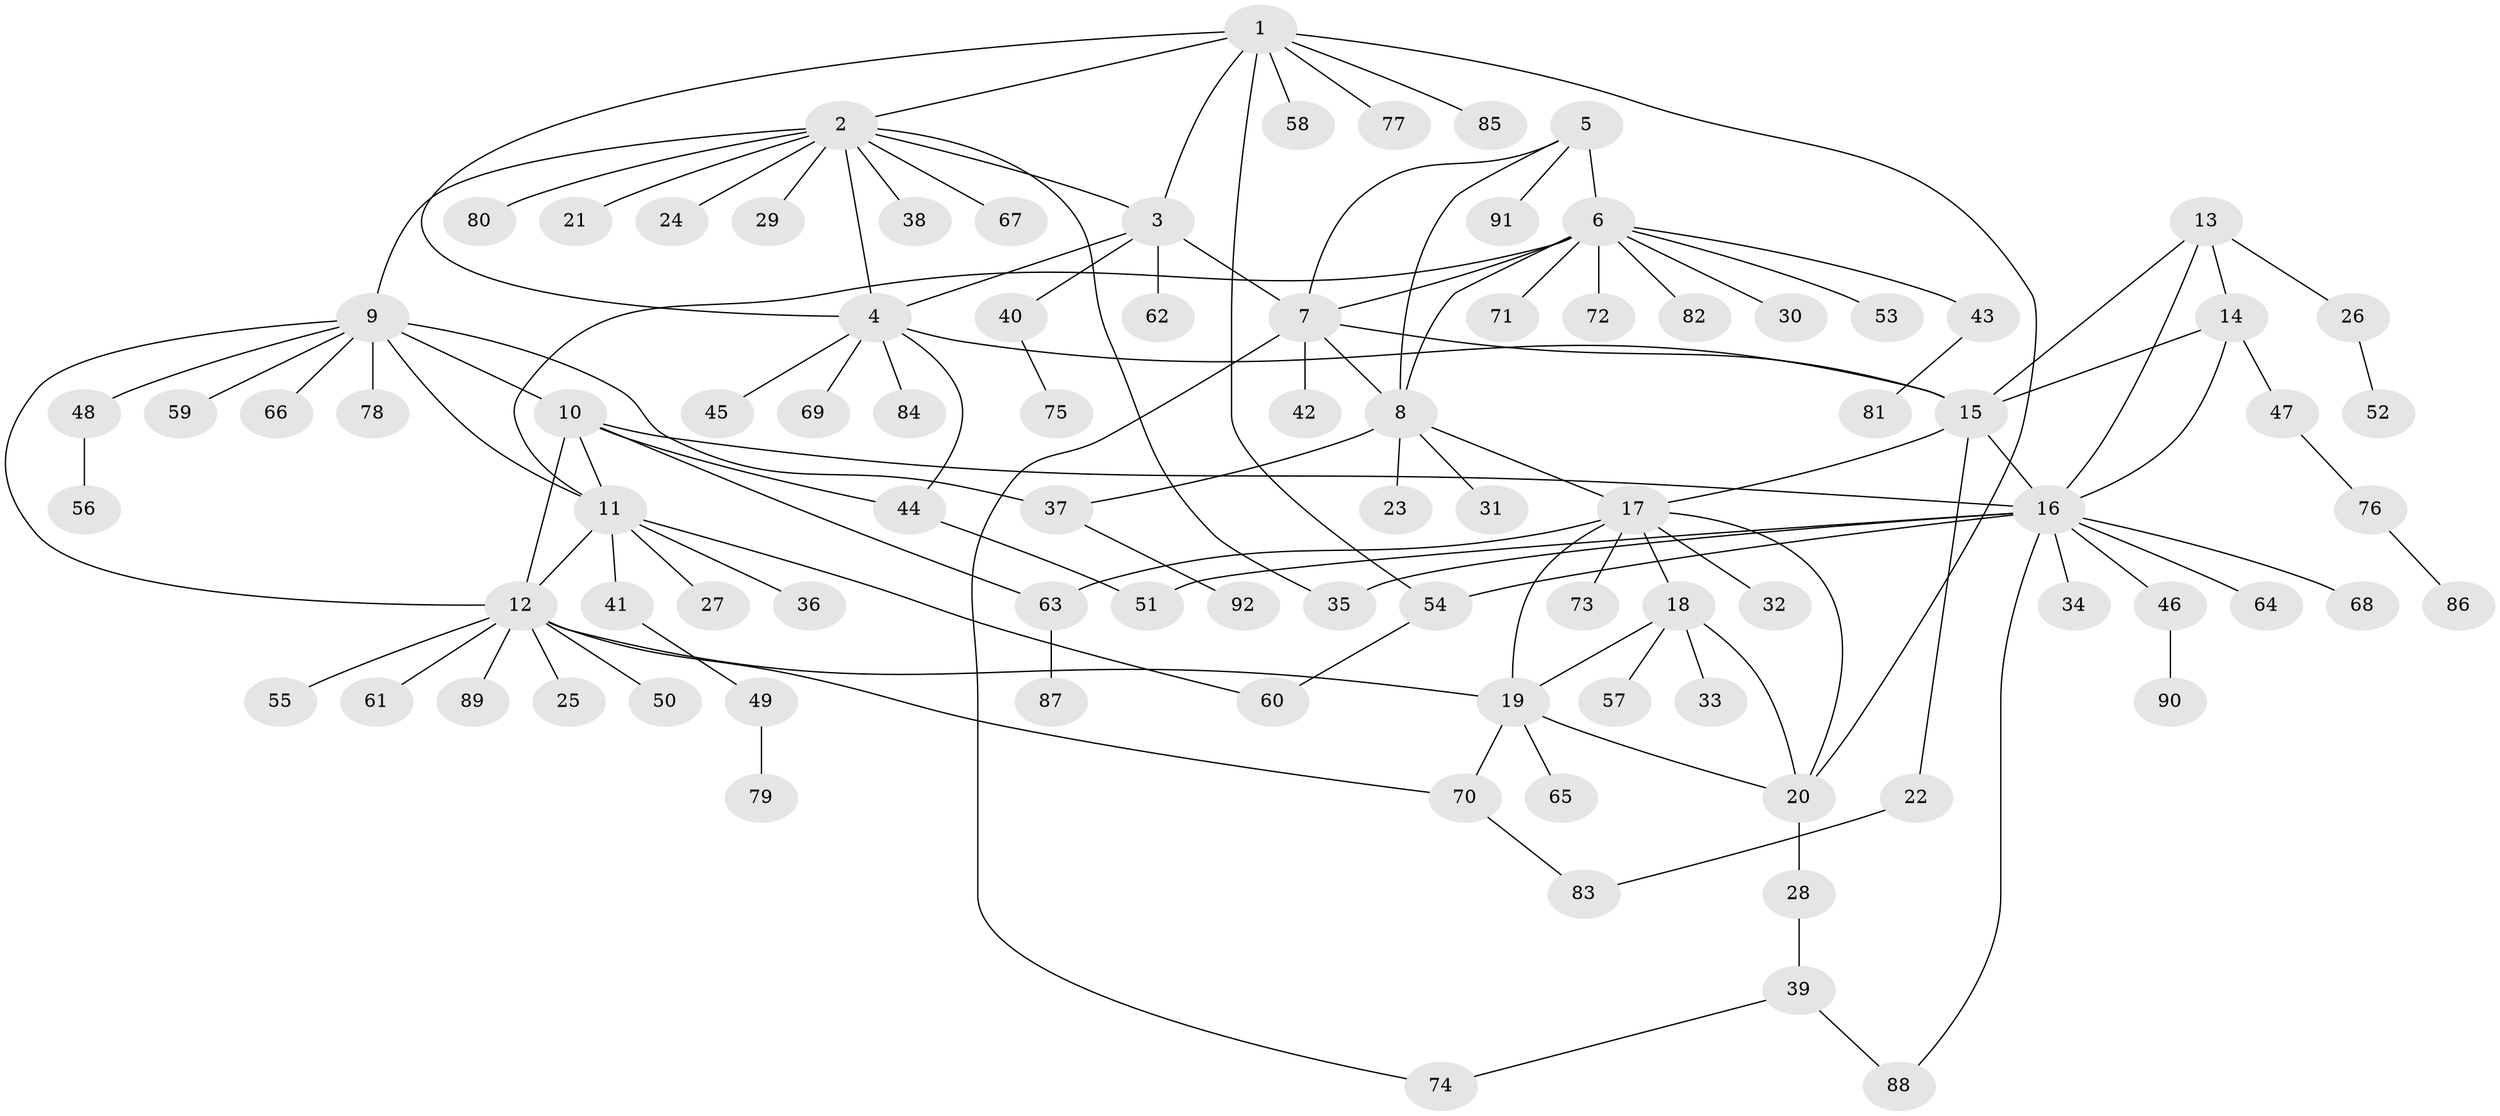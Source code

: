 // Generated by graph-tools (version 1.1) at 2025/26/03/09/25 03:26:45]
// undirected, 92 vertices, 123 edges
graph export_dot {
graph [start="1"]
  node [color=gray90,style=filled];
  1;
  2;
  3;
  4;
  5;
  6;
  7;
  8;
  9;
  10;
  11;
  12;
  13;
  14;
  15;
  16;
  17;
  18;
  19;
  20;
  21;
  22;
  23;
  24;
  25;
  26;
  27;
  28;
  29;
  30;
  31;
  32;
  33;
  34;
  35;
  36;
  37;
  38;
  39;
  40;
  41;
  42;
  43;
  44;
  45;
  46;
  47;
  48;
  49;
  50;
  51;
  52;
  53;
  54;
  55;
  56;
  57;
  58;
  59;
  60;
  61;
  62;
  63;
  64;
  65;
  66;
  67;
  68;
  69;
  70;
  71;
  72;
  73;
  74;
  75;
  76;
  77;
  78;
  79;
  80;
  81;
  82;
  83;
  84;
  85;
  86;
  87;
  88;
  89;
  90;
  91;
  92;
  1 -- 2;
  1 -- 3;
  1 -- 4;
  1 -- 20;
  1 -- 54;
  1 -- 58;
  1 -- 77;
  1 -- 85;
  2 -- 3;
  2 -- 4;
  2 -- 9;
  2 -- 21;
  2 -- 24;
  2 -- 29;
  2 -- 35;
  2 -- 38;
  2 -- 67;
  2 -- 80;
  3 -- 4;
  3 -- 7;
  3 -- 40;
  3 -- 62;
  4 -- 15;
  4 -- 44;
  4 -- 45;
  4 -- 69;
  4 -- 84;
  5 -- 6;
  5 -- 7;
  5 -- 8;
  5 -- 91;
  6 -- 7;
  6 -- 8;
  6 -- 11;
  6 -- 30;
  6 -- 43;
  6 -- 53;
  6 -- 71;
  6 -- 72;
  6 -- 82;
  7 -- 8;
  7 -- 15;
  7 -- 42;
  7 -- 74;
  8 -- 17;
  8 -- 23;
  8 -- 31;
  8 -- 37;
  9 -- 10;
  9 -- 11;
  9 -- 12;
  9 -- 37;
  9 -- 48;
  9 -- 59;
  9 -- 66;
  9 -- 78;
  10 -- 11;
  10 -- 12;
  10 -- 16;
  10 -- 44;
  10 -- 63;
  11 -- 12;
  11 -- 27;
  11 -- 36;
  11 -- 41;
  11 -- 60;
  12 -- 19;
  12 -- 25;
  12 -- 50;
  12 -- 55;
  12 -- 61;
  12 -- 70;
  12 -- 89;
  13 -- 14;
  13 -- 15;
  13 -- 16;
  13 -- 26;
  14 -- 15;
  14 -- 16;
  14 -- 47;
  15 -- 16;
  15 -- 17;
  15 -- 22;
  16 -- 34;
  16 -- 35;
  16 -- 46;
  16 -- 51;
  16 -- 54;
  16 -- 64;
  16 -- 68;
  16 -- 88;
  17 -- 18;
  17 -- 19;
  17 -- 20;
  17 -- 32;
  17 -- 63;
  17 -- 73;
  18 -- 19;
  18 -- 20;
  18 -- 33;
  18 -- 57;
  19 -- 20;
  19 -- 65;
  19 -- 70;
  20 -- 28;
  22 -- 83;
  26 -- 52;
  28 -- 39;
  37 -- 92;
  39 -- 74;
  39 -- 88;
  40 -- 75;
  41 -- 49;
  43 -- 81;
  44 -- 51;
  46 -- 90;
  47 -- 76;
  48 -- 56;
  49 -- 79;
  54 -- 60;
  63 -- 87;
  70 -- 83;
  76 -- 86;
}

